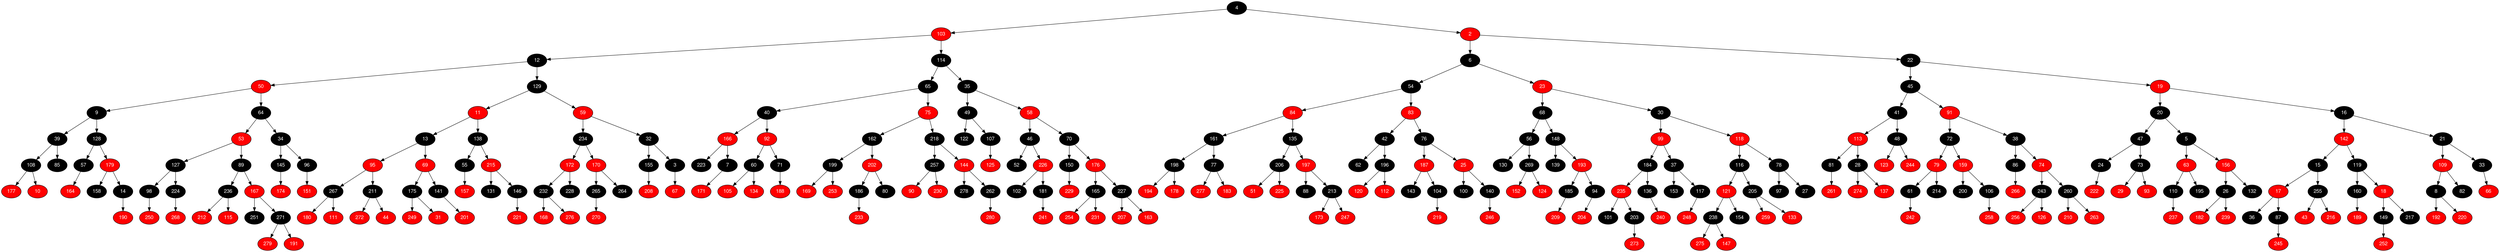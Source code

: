 digraph RB_Teste {
	node [fontname="Helvetica,Arial,sans-serif" style="filled"]
	edge [fontname="Helvetica,Arial,sans-serif" color="black"]

	{
		node [fillcolor=" black" fontcolor=" white"] 4 
		node [fillcolor=" red" fontcolor=" white"] 103 
		node [fillcolor=" black" fontcolor=" white"] 12 
		node [fillcolor=" red" fontcolor=" white"] 50 
		node [fillcolor=" black" fontcolor=" white"] 9 
		node [fillcolor=" black" fontcolor=" white"] 39 
		node [fillcolor=" black" fontcolor=" white"] 108 
		node [fillcolor=" red" fontcolor=" white"] 177 
		node [fillcolor=" red" fontcolor=" white"] 10 
		node [fillcolor=" black" fontcolor=" white"] 85 
		node [fillcolor=" black" fontcolor=" white"] 128 
		node [fillcolor=" black" fontcolor=" white"] 57 
		node [fillcolor=" red" fontcolor=" white"] 164 
		node [fillcolor=" red" fontcolor=" white"] 179 
		node [fillcolor=" black" fontcolor=" white"] 158 
		node [fillcolor=" black" fontcolor=" white"] 14 
		node [fillcolor=" red" fontcolor=" white"] 190 
		node [fillcolor=" black" fontcolor=" white"] 64 
		node [fillcolor=" red" fontcolor=" white"] 53 
		node [fillcolor=" black" fontcolor=" white"] 127 
		node [fillcolor=" black" fontcolor=" white"] 98 
		node [fillcolor=" red" fontcolor=" white"] 250 
		node [fillcolor=" black" fontcolor=" white"] 224 
		node [fillcolor=" red" fontcolor=" white"] 268 
		node [fillcolor=" black" fontcolor=" white"] 89 
		node [fillcolor=" black" fontcolor=" white"] 236 
		node [fillcolor=" red" fontcolor=" white"] 212 
		node [fillcolor=" red" fontcolor=" white"] 115 
		node [fillcolor=" red" fontcolor=" white"] 167 
		node [fillcolor=" black" fontcolor=" white"] 251 
		node [fillcolor=" black" fontcolor=" white"] 271 
		node [fillcolor=" red" fontcolor=" white"] 279 
		node [fillcolor=" red" fontcolor=" white"] 191 
		node [fillcolor=" black" fontcolor=" white"] 34 
		node [fillcolor=" black" fontcolor=" white"] 145 
		node [fillcolor=" red" fontcolor=" white"] 174 
		node [fillcolor=" black" fontcolor=" white"] 96 
		node [fillcolor=" red" fontcolor=" white"] 151 
		node [fillcolor=" black" fontcolor=" white"] 129 
		node [fillcolor=" red" fontcolor=" white"] 11 
		node [fillcolor=" black" fontcolor=" white"] 13 
		node [fillcolor=" red" fontcolor=" white"] 95 
		node [fillcolor=" black" fontcolor=" white"] 267 
		node [fillcolor=" red" fontcolor=" white"] 180 
		node [fillcolor=" red" fontcolor=" white"] 111 
		node [fillcolor=" black" fontcolor=" white"] 211 
		node [fillcolor=" red" fontcolor=" white"] 272 
		node [fillcolor=" red" fontcolor=" white"] 44 
		node [fillcolor=" red" fontcolor=" white"] 69 
		node [fillcolor=" black" fontcolor=" white"] 175 
		node [fillcolor=" red" fontcolor=" white"] 249 
		node [fillcolor=" red" fontcolor=" white"] 31 
		node [fillcolor=" black" fontcolor=" white"] 141 
		node [fillcolor=" red" fontcolor=" white"] 201 
		node [fillcolor=" black" fontcolor=" white"] 138 
		node [fillcolor=" black" fontcolor=" white"] 55 
		node [fillcolor=" red" fontcolor=" white"] 157 
		node [fillcolor=" red" fontcolor=" white"] 215 
		node [fillcolor=" black" fontcolor=" white"] 131 
		node [fillcolor=" black" fontcolor=" white"] 146 
		node [fillcolor=" red" fontcolor=" white"] 221 
		node [fillcolor=" red" fontcolor=" white"] 59 
		node [fillcolor=" black" fontcolor=" white"] 234 
		node [fillcolor=" red" fontcolor=" white"] 172 
		node [fillcolor=" black" fontcolor=" white"] 232 
		node [fillcolor=" red" fontcolor=" white"] 168 
		node [fillcolor=" red" fontcolor=" white"] 276 
		node [fillcolor=" black" fontcolor=" white"] 228 
		node [fillcolor=" red" fontcolor=" white"] 170 
		node [fillcolor=" black" fontcolor=" white"] 265 
		node [fillcolor=" red" fontcolor=" white"] 270 
		node [fillcolor=" black" fontcolor=" white"] 264 
		node [fillcolor=" black" fontcolor=" white"] 32 
		node [fillcolor=" black" fontcolor=" white"] 155 
		node [fillcolor=" red" fontcolor=" white"] 208 
		node [fillcolor=" black" fontcolor=" white"] 3 
		node [fillcolor=" red" fontcolor=" white"] 67 
		node [fillcolor=" black" fontcolor=" white"] 114 
		node [fillcolor=" black" fontcolor=" white"] 65 
		node [fillcolor=" black" fontcolor=" white"] 40 
		node [fillcolor=" red" fontcolor=" white"] 166 
		node [fillcolor=" black" fontcolor=" white"] 223 
		node [fillcolor=" black" fontcolor=" white"] 7 
		node [fillcolor=" red" fontcolor=" white"] 171 
		node [fillcolor=" red" fontcolor=" white"] 92 
		node [fillcolor=" black" fontcolor=" white"] 60 
		node [fillcolor=" red" fontcolor=" white"] 105 
		node [fillcolor=" red" fontcolor=" white"] 134 
		node [fillcolor=" black" fontcolor=" white"] 71 
		node [fillcolor=" red" fontcolor=" white"] 188 
		node [fillcolor=" red" fontcolor=" white"] 75 
		node [fillcolor=" black" fontcolor=" white"] 162 
		node [fillcolor=" black" fontcolor=" white"] 199 
		node [fillcolor=" red" fontcolor=" white"] 169 
		node [fillcolor=" red" fontcolor=" white"] 253 
		node [fillcolor=" red" fontcolor=" white"] 202 
		node [fillcolor=" black" fontcolor=" white"] 186 
		node [fillcolor=" red" fontcolor=" white"] 233 
		node [fillcolor=" black" fontcolor=" white"] 80 
		node [fillcolor=" black" fontcolor=" white"] 218 
		node [fillcolor=" black" fontcolor=" white"] 257 
		node [fillcolor=" red" fontcolor=" white"] 90 
		node [fillcolor=" red" fontcolor=" white"] 230 
		node [fillcolor=" red" fontcolor=" white"] 144 
		node [fillcolor=" black" fontcolor=" white"] 278 
		node [fillcolor=" black" fontcolor=" white"] 262 
		node [fillcolor=" red" fontcolor=" white"] 280 
		node [fillcolor=" black" fontcolor=" white"] 35 
		node [fillcolor=" black" fontcolor=" white"] 49 
		node [fillcolor=" black" fontcolor=" white"] 122 
		node [fillcolor=" black" fontcolor=" white"] 107 
		node [fillcolor=" red" fontcolor=" white"] 125 
		node [fillcolor=" red" fontcolor=" white"] 58 
		node [fillcolor=" black" fontcolor=" white"] 46 
		node [fillcolor=" black" fontcolor=" white"] 52 
		node [fillcolor=" red" fontcolor=" white"] 226 
		node [fillcolor=" black" fontcolor=" white"] 102 
		node [fillcolor=" black" fontcolor=" white"] 181 
		node [fillcolor=" red" fontcolor=" white"] 241 
		node [fillcolor=" black" fontcolor=" white"] 70 
		node [fillcolor=" black" fontcolor=" white"] 150 
		node [fillcolor=" red" fontcolor=" white"] 229 
		node [fillcolor=" red" fontcolor=" white"] 176 
		node [fillcolor=" black" fontcolor=" white"] 165 
		node [fillcolor=" red" fontcolor=" white"] 254 
		node [fillcolor=" red" fontcolor=" white"] 231 
		node [fillcolor=" black" fontcolor=" white"] 227 
		node [fillcolor=" red" fontcolor=" white"] 207 
		node [fillcolor=" red" fontcolor=" white"] 163 
		node [fillcolor=" red" fontcolor=" white"] 2 
		node [fillcolor=" black" fontcolor=" white"] 6 
		node [fillcolor=" black" fontcolor=" white"] 54 
		node [fillcolor=" red" fontcolor=" white"] 84 
		node [fillcolor=" black" fontcolor=" white"] 161 
		node [fillcolor=" black" fontcolor=" white"] 198 
		node [fillcolor=" red" fontcolor=" white"] 194 
		node [fillcolor=" red" fontcolor=" white"] 178 
		node [fillcolor=" black" fontcolor=" white"] 77 
		node [fillcolor=" red" fontcolor=" white"] 277 
		node [fillcolor=" red" fontcolor=" white"] 183 
		node [fillcolor=" black" fontcolor=" white"] 135 
		node [fillcolor=" black" fontcolor=" white"] 206 
		node [fillcolor=" red" fontcolor=" white"] 51 
		node [fillcolor=" red" fontcolor=" white"] 225 
		node [fillcolor=" red" fontcolor=" white"] 197 
		node [fillcolor=" black" fontcolor=" white"] 88 
		node [fillcolor=" black" fontcolor=" white"] 213 
		node [fillcolor=" red" fontcolor=" white"] 173 
		node [fillcolor=" red" fontcolor=" white"] 247 
		node [fillcolor=" red" fontcolor=" white"] 83 
		node [fillcolor=" black" fontcolor=" white"] 42 
		node [fillcolor=" black" fontcolor=" white"] 62 
		node [fillcolor=" black" fontcolor=" white"] 196 
		node [fillcolor=" red" fontcolor=" white"] 120 
		node [fillcolor=" red" fontcolor=" white"] 112 
		node [fillcolor=" black" fontcolor=" white"] 76 
		node [fillcolor=" red" fontcolor=" white"] 187 
		node [fillcolor=" black" fontcolor=" white"] 143 
		node [fillcolor=" black" fontcolor=" white"] 104 
		node [fillcolor=" red" fontcolor=" white"] 219 
		node [fillcolor=" red" fontcolor=" white"] 25 
		node [fillcolor=" black" fontcolor=" white"] 100 
		node [fillcolor=" black" fontcolor=" white"] 140 
		node [fillcolor=" red" fontcolor=" white"] 246 
		node [fillcolor=" red" fontcolor=" white"] 23 
		node [fillcolor=" black" fontcolor=" white"] 68 
		node [fillcolor=" black" fontcolor=" white"] 56 
		node [fillcolor=" black" fontcolor=" white"] 130 
		node [fillcolor=" black" fontcolor=" white"] 269 
		node [fillcolor=" red" fontcolor=" white"] 152 
		node [fillcolor=" red" fontcolor=" white"] 124 
		node [fillcolor=" black" fontcolor=" white"] 148 
		node [fillcolor=" black" fontcolor=" white"] 139 
		node [fillcolor=" red" fontcolor=" white"] 193 
		node [fillcolor=" black" fontcolor=" white"] 185 
		node [fillcolor=" red" fontcolor=" white"] 209 
		node [fillcolor=" black" fontcolor=" white"] 94 
		node [fillcolor=" red" fontcolor=" white"] 204 
		node [fillcolor=" black" fontcolor=" white"] 30 
		node [fillcolor=" red" fontcolor=" white"] 99 
		node [fillcolor=" black" fontcolor=" white"] 184 
		node [fillcolor=" red" fontcolor=" white"] 235 
		node [fillcolor=" black" fontcolor=" white"] 101 
		node [fillcolor=" black" fontcolor=" white"] 203 
		node [fillcolor=" red" fontcolor=" white"] 273 
		node [fillcolor=" black" fontcolor=" white"] 136 
		node [fillcolor=" red" fontcolor=" white"] 240 
		node [fillcolor=" black" fontcolor=" white"] 37 
		node [fillcolor=" black" fontcolor=" white"] 153 
		node [fillcolor=" black" fontcolor=" white"] 117 
		node [fillcolor=" red" fontcolor=" white"] 248 
		node [fillcolor=" red" fontcolor=" white"] 118 
		node [fillcolor=" black" fontcolor=" white"] 116 
		node [fillcolor=" red" fontcolor=" white"] 121 
		node [fillcolor=" black" fontcolor=" white"] 238 
		node [fillcolor=" red" fontcolor=" white"] 275 
		node [fillcolor=" red" fontcolor=" white"] 147 
		node [fillcolor=" black" fontcolor=" white"] 154 
		node [fillcolor=" black" fontcolor=" white"] 205 
		node [fillcolor=" red" fontcolor=" white"] 259 
		node [fillcolor=" red" fontcolor=" white"] 133 
		node [fillcolor=" black" fontcolor=" white"] 78 
		node [fillcolor=" black" fontcolor=" white"] 97 
		node [fillcolor=" black" fontcolor=" white"] 27 
		node [fillcolor=" black" fontcolor=" white"] 22 
		node [fillcolor=" black" fontcolor=" white"] 45 
		node [fillcolor=" black" fontcolor=" white"] 41 
		node [fillcolor=" red" fontcolor=" white"] 113 
		node [fillcolor=" black" fontcolor=" white"] 81 
		node [fillcolor=" red" fontcolor=" white"] 261 
		node [fillcolor=" black" fontcolor=" white"] 28 
		node [fillcolor=" red" fontcolor=" white"] 274 
		node [fillcolor=" red" fontcolor=" white"] 137 
		node [fillcolor=" black" fontcolor=" white"] 48 
		node [fillcolor=" red" fontcolor=" white"] 123 
		node [fillcolor=" red" fontcolor=" white"] 244 
		node [fillcolor=" red" fontcolor=" white"] 91 
		node [fillcolor=" black" fontcolor=" white"] 72 
		node [fillcolor=" red" fontcolor=" white"] 79 
		node [fillcolor=" black" fontcolor=" white"] 61 
		node [fillcolor=" red" fontcolor=" white"] 242 
		node [fillcolor=" black" fontcolor=" white"] 214 
		node [fillcolor=" red" fontcolor=" white"] 159 
		node [fillcolor=" black" fontcolor=" white"] 200 
		node [fillcolor=" black" fontcolor=" white"] 106 
		node [fillcolor=" red" fontcolor=" white"] 258 
		node [fillcolor=" black" fontcolor=" white"] 38 
		node [fillcolor=" black" fontcolor=" white"] 86 
		node [fillcolor=" red" fontcolor=" white"] 266 
		node [fillcolor=" red" fontcolor=" white"] 74 
		node [fillcolor=" black" fontcolor=" white"] 243 
		node [fillcolor=" red" fontcolor=" white"] 256 
		node [fillcolor=" red" fontcolor=" white"] 126 
		node [fillcolor=" black" fontcolor=" white"] 260 
		node [fillcolor=" red" fontcolor=" white"] 210 
		node [fillcolor=" red" fontcolor=" white"] 263 
		node [fillcolor=" red" fontcolor=" white"] 19 
		node [fillcolor=" black" fontcolor=" white"] 20 
		node [fillcolor=" black" fontcolor=" white"] 47 
		node [fillcolor=" black" fontcolor=" white"] 24 
		node [fillcolor=" red" fontcolor=" white"] 222 
		node [fillcolor=" black" fontcolor=" white"] 73 
		node [fillcolor=" red" fontcolor=" white"] 29 
		node [fillcolor=" red" fontcolor=" white"] 93 
		node [fillcolor=" black" fontcolor=" white"] 5 
		node [fillcolor=" red" fontcolor=" white"] 63 
		node [fillcolor=" black" fontcolor=" white"] 110 
		node [fillcolor=" red" fontcolor=" white"] 237 
		node [fillcolor=" black" fontcolor=" white"] 195 
		node [fillcolor=" red" fontcolor=" white"] 156 
		node [fillcolor=" black" fontcolor=" white"] 26 
		node [fillcolor=" red" fontcolor=" white"] 182 
		node [fillcolor=" red" fontcolor=" white"] 239 
		node [fillcolor=" black" fontcolor=" white"] 132 
		node [fillcolor=" black" fontcolor=" white"] 16 
		node [fillcolor=" red" fontcolor=" white"] 142 
		node [fillcolor=" black" fontcolor=" white"] 15 
		node [fillcolor=" red" fontcolor=" white"] 17 
		node [fillcolor=" black" fontcolor=" white"] 36 
		node [fillcolor=" black" fontcolor=" white"] 87 
		node [fillcolor=" red" fontcolor=" white"] 245 
		node [fillcolor=" black" fontcolor=" white"] 255 
		node [fillcolor=" red" fontcolor=" white"] 43 
		node [fillcolor=" red" fontcolor=" white"] 216 
		node [fillcolor=" black" fontcolor=" white"] 119 
		node [fillcolor=" black" fontcolor=" white"] 160 
		node [fillcolor=" red" fontcolor=" white"] 189 
		node [fillcolor=" red" fontcolor=" white"] 18 
		node [fillcolor=" black" fontcolor=" white"] 149 
		node [fillcolor=" red" fontcolor=" white"] 252 
		node [fillcolor=" black" fontcolor=" white"] 217 
		node [fillcolor=" black" fontcolor=" white"] 21 
		node [fillcolor=" red" fontcolor=" white"] 109 
		node [fillcolor=" black" fontcolor=" white"] 8 
		node [fillcolor=" red" fontcolor=" white"] 192 
		node [fillcolor=" red" fontcolor=" white"] 220 
		node [fillcolor=" black" fontcolor=" white"] 82 
		node [fillcolor=" black" fontcolor=" white"] 33 
		node [fillcolor=" red" fontcolor=" white"] 66 
	}

	4 -> 103 
	4 -> 2 
	103 -> 12 
	103 -> 114 
	12 -> 50 
	12 -> 129 
	50 -> 9 
	50 -> 64 
	9 -> 39 
	9 -> 128 
	39 -> 108 
	39 -> 85 
	108 -> 177 
	108 -> 10 
	128 -> 57 
	128 -> 179 
	57 -> 164 
	179 -> 158 
	179 -> 14 
	14 -> 190 
	64 -> 53 
	64 -> 34 
	53 -> 127 
	53 -> 89 
	127 -> 98 
	127 -> 224 
	98 -> 250 
	224 -> 268 
	89 -> 236 
	89 -> 167 
	236 -> 212 
	236 -> 115 
	167 -> 251 
	167 -> 271 
	271 -> 279 
	271 -> 191 
	34 -> 145 
	34 -> 96 
	145 -> 174 
	96 -> 151 
	129 -> 11 
	129 -> 59 
	11 -> 13 
	11 -> 138 
	13 -> 95 
	13 -> 69 
	95 -> 267 
	95 -> 211 
	267 -> 180 
	267 -> 111 
	211 -> 272 
	211 -> 44 
	69 -> 175 
	69 -> 141 
	175 -> 249 
	175 -> 31 
	141 -> 201 
	138 -> 55 
	138 -> 215 
	55 -> 157 
	215 -> 131 
	215 -> 146 
	146 -> 221 
	59 -> 234 
	59 -> 32 
	234 -> 172 
	234 -> 170 
	172 -> 232 
	172 -> 228 
	232 -> 168 
	232 -> 276 
	170 -> 265 
	170 -> 264 
	265 -> 270 
	32 -> 155 
	32 -> 3 
	155 -> 208 
	3 -> 67 
	114 -> 65 
	114 -> 35 
	65 -> 40 
	65 -> 75 
	40 -> 166 
	40 -> 92 
	166 -> 223 
	166 -> 7 
	7 -> 171 
	92 -> 60 
	92 -> 71 
	60 -> 105 
	60 -> 134 
	71 -> 188 
	75 -> 162 
	75 -> 218 
	162 -> 199 
	162 -> 202 
	199 -> 169 
	199 -> 253 
	202 -> 186 
	202 -> 80 
	186 -> 233 
	218 -> 257 
	218 -> 144 
	257 -> 90 
	257 -> 230 
	144 -> 278 
	144 -> 262 
	262 -> 280 
	35 -> 49 
	35 -> 58 
	49 -> 122 
	49 -> 107 
	107 -> 125 
	58 -> 46 
	58 -> 70 
	46 -> 52 
	46 -> 226 
	226 -> 102 
	226 -> 181 
	181 -> 241 
	70 -> 150 
	70 -> 176 
	150 -> 229 
	176 -> 165 
	176 -> 227 
	165 -> 254 
	165 -> 231 
	227 -> 207 
	227 -> 163 
	2 -> 6 
	2 -> 22 
	6 -> 54 
	6 -> 23 
	54 -> 84 
	54 -> 83 
	84 -> 161 
	84 -> 135 
	161 -> 198 
	161 -> 77 
	198 -> 194 
	198 -> 178 
	77 -> 277 
	77 -> 183 
	135 -> 206 
	135 -> 197 
	206 -> 51 
	206 -> 225 
	197 -> 88 
	197 -> 213 
	213 -> 173 
	213 -> 247 
	83 -> 42 
	83 -> 76 
	42 -> 62 
	42 -> 196 
	196 -> 120 
	196 -> 112 
	76 -> 187 
	76 -> 25 
	187 -> 143 
	187 -> 104 
	104 -> 219 
	25 -> 100 
	25 -> 140 
	140 -> 246 
	23 -> 68 
	23 -> 30 
	68 -> 56 
	68 -> 148 
	56 -> 130 
	56 -> 269 
	269 -> 152 
	269 -> 124 
	148 -> 139 
	148 -> 193 
	193 -> 185 
	193 -> 94 
	185 -> 209 
	94 -> 204 
	30 -> 99 
	30 -> 118 
	99 -> 184 
	99 -> 37 
	184 -> 235 
	184 -> 136 
	235 -> 101 
	235 -> 203 
	203 -> 273 
	136 -> 240 
	37 -> 153 
	37 -> 117 
	117 -> 248 
	118 -> 116 
	118 -> 78 
	116 -> 121 
	116 -> 205 
	121 -> 238 
	121 -> 154 
	238 -> 275 
	238 -> 147 
	205 -> 259 
	205 -> 133 
	78 -> 97 
	78 -> 27 
	22 -> 45 
	22 -> 19 
	45 -> 41 
	45 -> 91 
	41 -> 113 
	41 -> 48 
	113 -> 81 
	113 -> 28 
	81 -> 261 
	28 -> 274 
	28 -> 137 
	48 -> 123 
	48 -> 244 
	91 -> 72 
	91 -> 38 
	72 -> 79 
	72 -> 159 
	79 -> 61 
	79 -> 214 
	61 -> 242 
	159 -> 200 
	159 -> 106 
	106 -> 258 
	38 -> 86 
	38 -> 74 
	86 -> 266 
	74 -> 243 
	74 -> 260 
	243 -> 256 
	243 -> 126 
	260 -> 210 
	260 -> 263 
	19 -> 20 
	19 -> 16 
	20 -> 47 
	20 -> 5 
	47 -> 24 
	47 -> 73 
	24 -> 222 
	73 -> 29 
	73 -> 93 
	5 -> 63 
	5 -> 156 
	63 -> 110 
	63 -> 195 
	110 -> 237 
	156 -> 26 
	156 -> 132 
	26 -> 182 
	26 -> 239 
	16 -> 142 
	16 -> 21 
	142 -> 15 
	142 -> 119 
	15 -> 17 
	15 -> 255 
	17 -> 36 
	17 -> 87 
	87 -> 245 
	255 -> 43 
	255 -> 216 
	119 -> 160 
	119 -> 18 
	160 -> 189 
	18 -> 149 
	18 -> 217 
	149 -> 252 
	21 -> 109 
	21 -> 33 
	109 -> 8 
	109 -> 82 
	8 -> 192 
	8 -> 220 
	33 -> 66 
}
